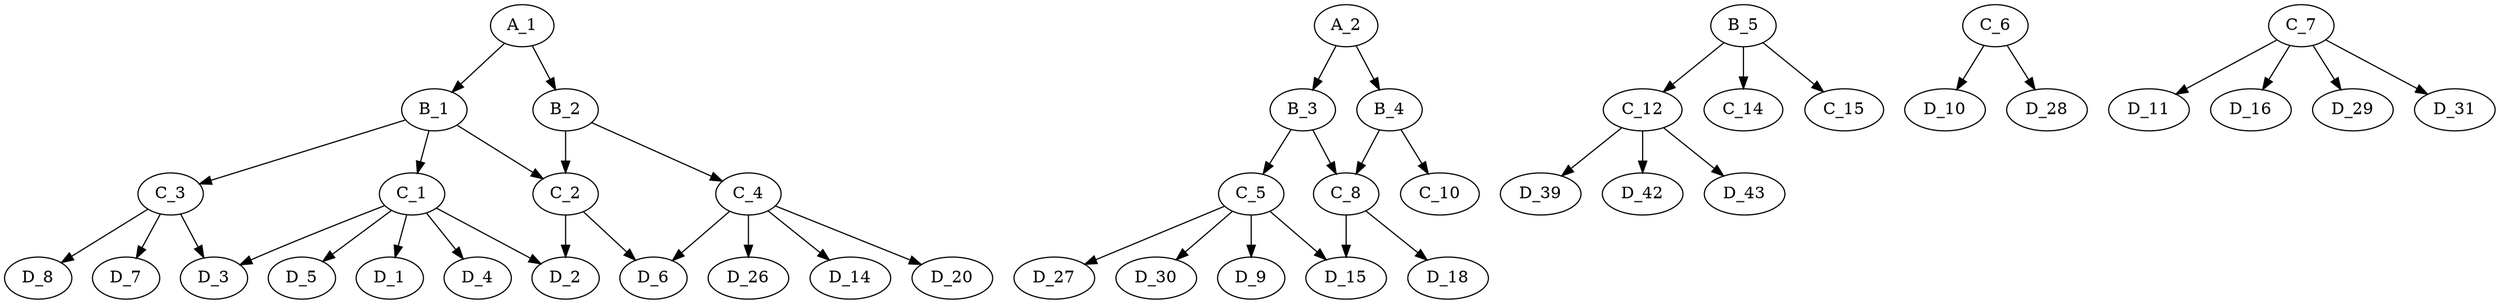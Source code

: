 digraph Embedding {

	"A_1" -> "B_1";
	"A_1" -> "B_2";
	"A_2" -> "B_3";
	"A_2" -> "B_4";


	"B_1" -> "C_1";
	"B_1" -> "C_2";
	"B_1" -> "C_3";
	"B_2" -> "C_2";
	"B_2" -> "C_4";
	"B_3" -> "C_5";
	"B_3" -> "C_8";
	"B_4" -> "C_8";
	"B_4" -> "C_10";
	"B_5" -> "C_12";
	"B_5" -> "C_14";
	"B_5" -> "C_15";

	"C_1" -> "D_1";
	"C_1" -> "D_2";
	"C_1" -> "D_3";
	"C_1" -> "D_4";
	"C_1" -> "D_5";
	"C_2" -> "D_2";
	"C_2" -> "D_6";
	"C_3" -> "D_3";
	"C_3" -> "D_7";
	"C_3" -> "D_8";
	"C_4" -> "D_14";
	"C_4" -> "D_20";
	"C_4" -> "D_26";
	"C_4" -> "D_6";
	"C_5" -> "D_15";
	"C_5" -> "D_27";
	"C_5" -> "D_30";
	"C_5" -> "D_9";
	"C_6" -> "D_10";
	"C_6" -> "D_28";
	"C_7" -> "D_11";
	"C_7" -> "D_16";
	"C_7" -> "D_29";
	"C_7" -> "D_31";
	"C_8" -> "D_15";
	"C_8" -> "D_18";
	"C_12" -> "D_39";
	"C_12" -> "D_42";
	"C_12" -> "D_43";


}
